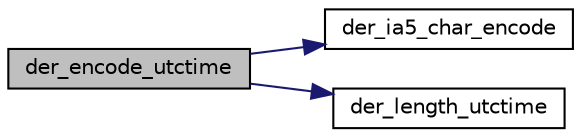 digraph "der_encode_utctime"
{
 // LATEX_PDF_SIZE
  edge [fontname="Helvetica",fontsize="10",labelfontname="Helvetica",labelfontsize="10"];
  node [fontname="Helvetica",fontsize="10",shape=record];
  rankdir="LR";
  Node0 [label="der_encode_utctime",height=0.2,width=0.4,color="black", fillcolor="grey75", style="filled", fontcolor="black",tooltip="Encodes a UTC time structure in DER format."];
  Node0 -> Node1 [color="midnightblue",fontsize="10",style="solid",fontname="Helvetica"];
  Node1 [label="der_ia5_char_encode",height=0.2,width=0.4,color="black", fillcolor="white", style="filled",URL="$der__length__ia5__string_8c.html#aa9cad5f213317520165e72ac9420bb65",tooltip=" "];
  Node0 -> Node2 [color="midnightblue",fontsize="10",style="solid",fontname="Helvetica"];
  Node2 [label="der_length_utctime",height=0.2,width=0.4,color="black", fillcolor="white", style="filled",URL="$der__length__utctime_8c.html#a666e7656df6985a9eb25794b878ec4e7",tooltip="Gets length of DER encoding of UTCTIME."];
}
